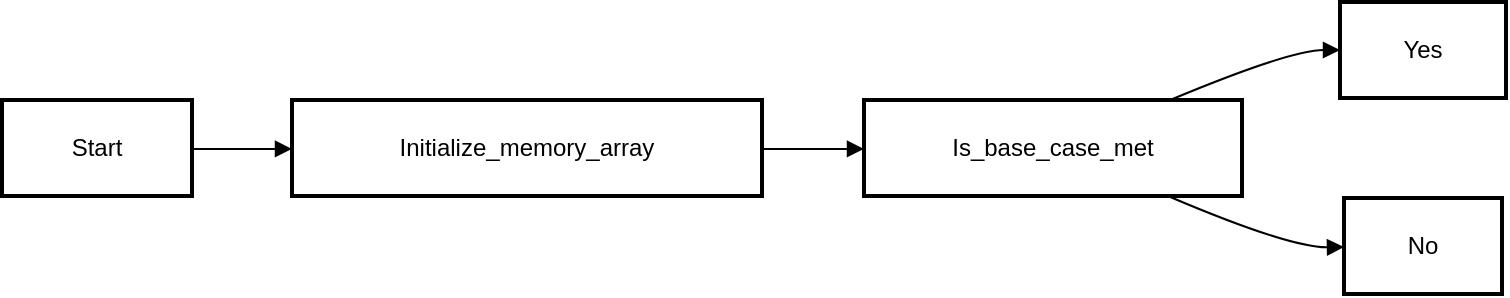 <mxfile version="24.8.3">
  <diagram name="Page-1" id="xH9_rCE9-IlpRWQdujVC">
    <mxGraphModel>
      <root>
        <mxCell id="0" />
        <mxCell id="1" parent="0" />
        <mxCell id="2" value="Start" style="whiteSpace=wrap;strokeWidth=2;" vertex="1" parent="1">
          <mxGeometry x="8" y="57" width="95" height="48" as="geometry" />
        </mxCell>
        <mxCell id="3" value="Initialize_memory_array" style="whiteSpace=wrap;strokeWidth=2;" vertex="1" parent="1">
          <mxGeometry x="153" y="57" width="235" height="48" as="geometry" />
        </mxCell>
        <mxCell id="4" value="Is_base_case_met" style="whiteSpace=wrap;strokeWidth=2;" vertex="1" parent="1">
          <mxGeometry x="439" y="57" width="189" height="48" as="geometry" />
        </mxCell>
        <mxCell id="5" value="Yes" style="whiteSpace=wrap;strokeWidth=2;" vertex="1" parent="1">
          <mxGeometry x="677" y="8" width="83" height="48" as="geometry" />
        </mxCell>
        <mxCell id="6" value="No" style="whiteSpace=wrap;strokeWidth=2;" vertex="1" parent="1">
          <mxGeometry x="679" y="106" width="79" height="48" as="geometry" />
        </mxCell>
        <mxCell id="7" value="" style="curved=1;startArrow=none;endArrow=block;exitX=1;exitY=0.51;entryX=0;entryY=0.51;" edge="1" parent="1" source="2" target="3">
          <mxGeometry relative="1" as="geometry">
            <Array as="points" />
          </mxGeometry>
        </mxCell>
        <mxCell id="8" value="" style="curved=1;startArrow=none;endArrow=block;exitX=1;exitY=0.51;entryX=0;entryY=0.51;" edge="1" parent="1" source="3" target="4">
          <mxGeometry relative="1" as="geometry">
            <Array as="points" />
          </mxGeometry>
        </mxCell>
        <mxCell id="9" value="" style="curved=1;startArrow=none;endArrow=block;exitX=0.81;exitY=0;entryX=0;entryY=0.5;" edge="1" parent="1" source="4" target="5">
          <mxGeometry relative="1" as="geometry">
            <Array as="points">
              <mxPoint x="652" y="32" />
            </Array>
          </mxGeometry>
        </mxCell>
        <mxCell id="10" value="" style="curved=1;startArrow=none;endArrow=block;exitX=0.81;exitY=1.01;entryX=0;entryY=0.51;" edge="1" parent="1" source="4" target="6">
          <mxGeometry relative="1" as="geometry">
            <Array as="points">
              <mxPoint x="652" y="131" />
            </Array>
          </mxGeometry>
        </mxCell>
      </root>
    </mxGraphModel>
  </diagram>
</mxfile>
